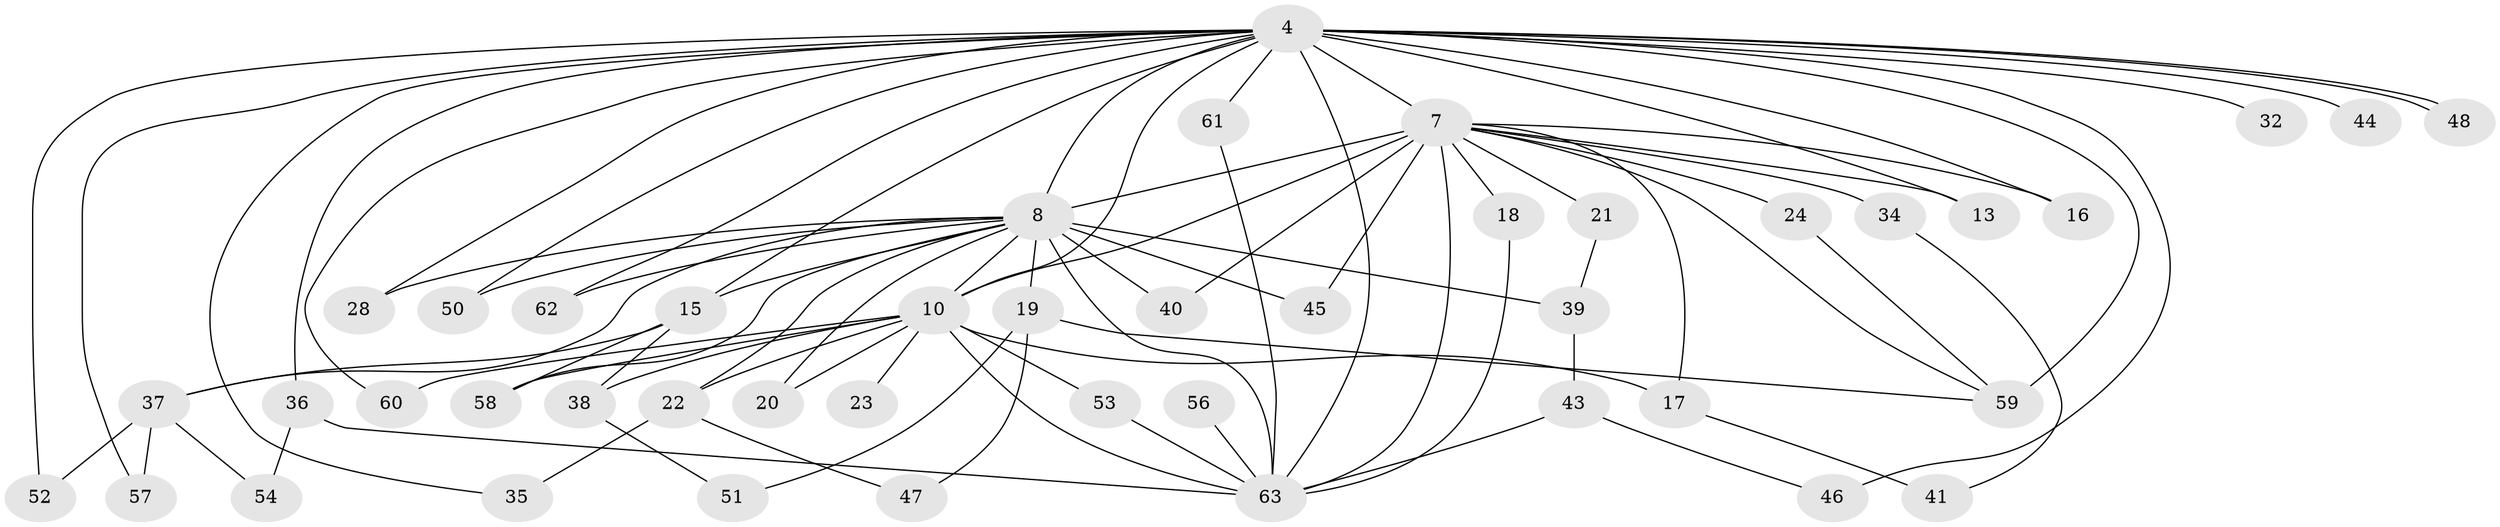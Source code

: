 // original degree distribution, {17: 0.031746031746031744, 12: 0.015873015873015872, 19: 0.015873015873015872, 23: 0.015873015873015872, 14: 0.015873015873015872, 16: 0.015873015873015872, 18: 0.015873015873015872, 15: 0.015873015873015872, 13: 0.015873015873015872, 3: 0.2222222222222222, 2: 0.5079365079365079, 4: 0.06349206349206349, 5: 0.031746031746031744, 6: 0.015873015873015872}
// Generated by graph-tools (version 1.1) at 2025/47/03/04/25 21:47:08]
// undirected, 44 vertices, 83 edges
graph export_dot {
graph [start="1"]
  node [color=gray90,style=filled];
  4 [super="+3"];
  7 [super="+6"];
  8 [super="+1"];
  10 [super="+9"];
  13;
  15 [super="+12"];
  16;
  17 [super="+14"];
  18;
  19;
  20 [super="+11"];
  21;
  22;
  23;
  24;
  28;
  32;
  34;
  35;
  36;
  37 [super="+33"];
  38 [super="+25"];
  39;
  40;
  41;
  43;
  44;
  45 [super="+42"];
  46;
  47;
  48;
  50;
  51;
  52;
  53;
  54;
  56;
  57;
  58 [super="+31"];
  59 [super="+26+29+49"];
  60;
  61;
  62 [super="+55"];
  63 [super="+30+5"];
  4 -- 7 [weight=4];
  4 -- 8 [weight=4];
  4 -- 10 [weight=4];
  4 -- 32 [weight=2];
  4 -- 35;
  4 -- 36;
  4 -- 44 [weight=2];
  4 -- 48;
  4 -- 48;
  4 -- 50;
  4 -- 60;
  4 -- 61;
  4 -- 63 [weight=5];
  4 -- 13;
  4 -- 46;
  4 -- 15;
  4 -- 16;
  4 -- 52;
  4 -- 57;
  4 -- 28;
  4 -- 62 [weight=2];
  4 -- 59 [weight=3];
  7 -- 8 [weight=4];
  7 -- 10 [weight=4];
  7 -- 17 [weight=2];
  7 -- 18;
  7 -- 21 [weight=2];
  7 -- 24 [weight=2];
  7 -- 34 [weight=2];
  7 -- 45 [weight=2];
  7 -- 13;
  7 -- 16;
  7 -- 40;
  7 -- 59;
  7 -- 63 [weight=4];
  8 -- 10 [weight=4];
  8 -- 19 [weight=2];
  8 -- 37 [weight=2];
  8 -- 40;
  8 -- 50;
  8 -- 39;
  8 -- 20 [weight=2];
  8 -- 22;
  8 -- 28;
  8 -- 45;
  8 -- 62;
  8 -- 63 [weight=5];
  8 -- 58;
  8 -- 15;
  10 -- 23 [weight=2];
  10 -- 58;
  10 -- 53;
  10 -- 22;
  10 -- 60;
  10 -- 20;
  10 -- 17;
  10 -- 38;
  10 -- 63 [weight=4];
  15 -- 38;
  15 -- 37;
  15 -- 58;
  17 -- 41;
  18 -- 63;
  19 -- 47;
  19 -- 51;
  19 -- 59;
  21 -- 39;
  22 -- 35;
  22 -- 47;
  24 -- 59;
  34 -- 41;
  36 -- 54;
  36 -- 63;
  37 -- 52;
  37 -- 54;
  37 -- 57;
  38 -- 51;
  39 -- 43;
  43 -- 46;
  43 -- 63;
  53 -- 63;
  56 -- 63 [weight=2];
  61 -- 63;
}
